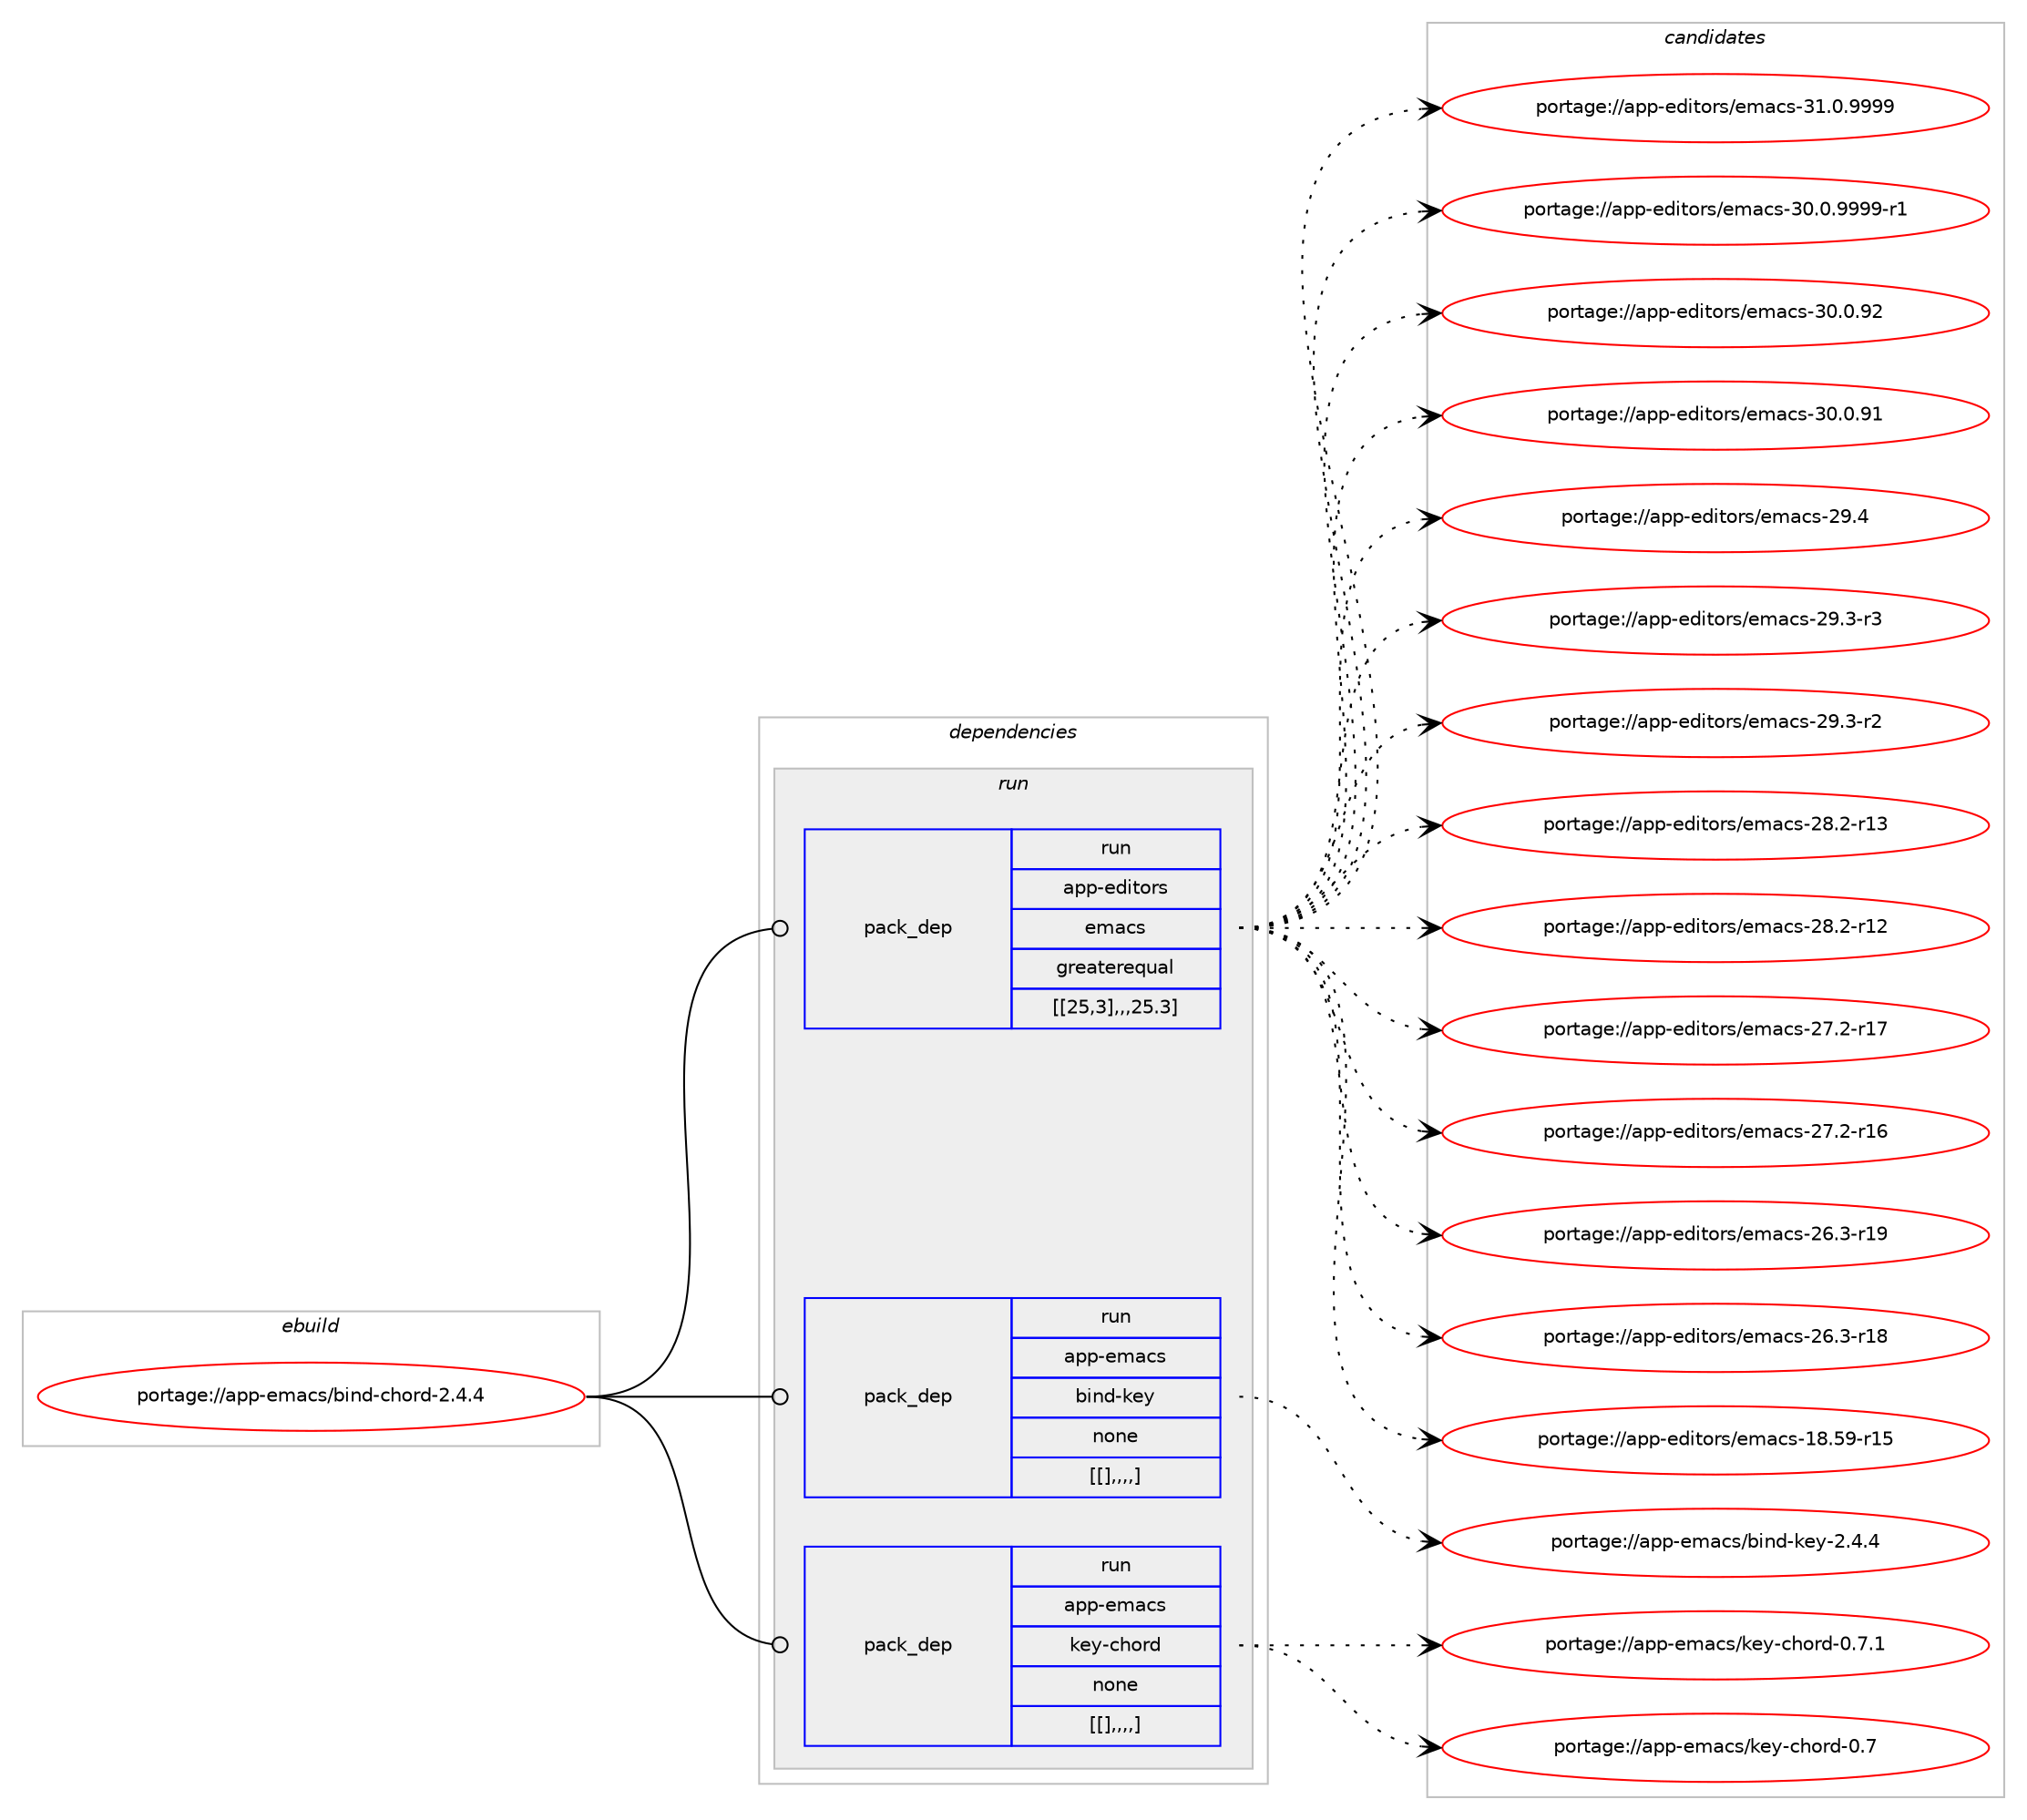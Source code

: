 digraph prolog {

# *************
# Graph options
# *************

newrank=true;
concentrate=true;
compound=true;
graph [rankdir=LR,fontname=Helvetica,fontsize=10,ranksep=1.5];#, ranksep=2.5, nodesep=0.2];
edge  [arrowhead=vee];
node  [fontname=Helvetica,fontsize=10];

# **********
# The ebuild
# **********

subgraph cluster_leftcol {
color=gray;
label=<<i>ebuild</i>>;
id [label="portage://app-emacs/bind-chord-2.4.4", color=red, width=4, href="../app-emacs/bind-chord-2.4.4.svg"];
}

# ****************
# The dependencies
# ****************

subgraph cluster_midcol {
color=gray;
label=<<i>dependencies</i>>;
subgraph cluster_compile {
fillcolor="#eeeeee";
style=filled;
label=<<i>compile</i>>;
}
subgraph cluster_compileandrun {
fillcolor="#eeeeee";
style=filled;
label=<<i>compile and run</i>>;
}
subgraph cluster_run {
fillcolor="#eeeeee";
style=filled;
label=<<i>run</i>>;
subgraph pack14632 {
dependency20270 [label=<<TABLE BORDER="0" CELLBORDER="1" CELLSPACING="0" CELLPADDING="4" WIDTH="220"><TR><TD ROWSPAN="6" CELLPADDING="30">pack_dep</TD></TR><TR><TD WIDTH="110">run</TD></TR><TR><TD>app-editors</TD></TR><TR><TD>emacs</TD></TR><TR><TD>greaterequal</TD></TR><TR><TD>[[25,3],,,25.3]</TD></TR></TABLE>>, shape=none, color=blue];
}
id:e -> dependency20270:w [weight=20,style="solid",arrowhead="odot"];
subgraph pack14635 {
dependency20276 [label=<<TABLE BORDER="0" CELLBORDER="1" CELLSPACING="0" CELLPADDING="4" WIDTH="220"><TR><TD ROWSPAN="6" CELLPADDING="30">pack_dep</TD></TR><TR><TD WIDTH="110">run</TD></TR><TR><TD>app-emacs</TD></TR><TR><TD>bind-key</TD></TR><TR><TD>none</TD></TR><TR><TD>[[],,,,]</TD></TR></TABLE>>, shape=none, color=blue];
}
id:e -> dependency20276:w [weight=20,style="solid",arrowhead="odot"];
subgraph pack14638 {
dependency20305 [label=<<TABLE BORDER="0" CELLBORDER="1" CELLSPACING="0" CELLPADDING="4" WIDTH="220"><TR><TD ROWSPAN="6" CELLPADDING="30">pack_dep</TD></TR><TR><TD WIDTH="110">run</TD></TR><TR><TD>app-emacs</TD></TR><TR><TD>key-chord</TD></TR><TR><TD>none</TD></TR><TR><TD>[[],,,,]</TD></TR></TABLE>>, shape=none, color=blue];
}
id:e -> dependency20305:w [weight=20,style="solid",arrowhead="odot"];
}
}

# **************
# The candidates
# **************

subgraph cluster_choices {
rank=same;
color=gray;
label=<<i>candidates</i>>;

subgraph choice12940 {
color=black;
nodesep=1;
choice971121124510110010511611111411547101109979911545514946484657575757 [label="portage://app-editors/emacs-31.0.9999", color=red, width=4,href="../app-editors/emacs-31.0.9999.svg"];
choice9711211245101100105116111114115471011099799115455148464846575757574511449 [label="portage://app-editors/emacs-30.0.9999-r1", color=red, width=4,href="../app-editors/emacs-30.0.9999-r1.svg"];
choice97112112451011001051161111141154710110997991154551484648465750 [label="portage://app-editors/emacs-30.0.92", color=red, width=4,href="../app-editors/emacs-30.0.92.svg"];
choice97112112451011001051161111141154710110997991154551484648465749 [label="portage://app-editors/emacs-30.0.91", color=red, width=4,href="../app-editors/emacs-30.0.91.svg"];
choice97112112451011001051161111141154710110997991154550574652 [label="portage://app-editors/emacs-29.4", color=red, width=4,href="../app-editors/emacs-29.4.svg"];
choice971121124510110010511611111411547101109979911545505746514511451 [label="portage://app-editors/emacs-29.3-r3", color=red, width=4,href="../app-editors/emacs-29.3-r3.svg"];
choice971121124510110010511611111411547101109979911545505746514511450 [label="portage://app-editors/emacs-29.3-r2", color=red, width=4,href="../app-editors/emacs-29.3-r2.svg"];
choice97112112451011001051161111141154710110997991154550564650451144951 [label="portage://app-editors/emacs-28.2-r13", color=red, width=4,href="../app-editors/emacs-28.2-r13.svg"];
choice97112112451011001051161111141154710110997991154550564650451144950 [label="portage://app-editors/emacs-28.2-r12", color=red, width=4,href="../app-editors/emacs-28.2-r12.svg"];
choice97112112451011001051161111141154710110997991154550554650451144955 [label="portage://app-editors/emacs-27.2-r17", color=red, width=4,href="../app-editors/emacs-27.2-r17.svg"];
choice97112112451011001051161111141154710110997991154550554650451144954 [label="portage://app-editors/emacs-27.2-r16", color=red, width=4,href="../app-editors/emacs-27.2-r16.svg"];
choice97112112451011001051161111141154710110997991154550544651451144957 [label="portage://app-editors/emacs-26.3-r19", color=red, width=4,href="../app-editors/emacs-26.3-r19.svg"];
choice97112112451011001051161111141154710110997991154550544651451144956 [label="portage://app-editors/emacs-26.3-r18", color=red, width=4,href="../app-editors/emacs-26.3-r18.svg"];
choice9711211245101100105116111114115471011099799115454956465357451144953 [label="portage://app-editors/emacs-18.59-r15", color=red, width=4,href="../app-editors/emacs-18.59-r15.svg"];
dependency20270:e -> choice971121124510110010511611111411547101109979911545514946484657575757:w [style=dotted,weight="100"];
dependency20270:e -> choice9711211245101100105116111114115471011099799115455148464846575757574511449:w [style=dotted,weight="100"];
dependency20270:e -> choice97112112451011001051161111141154710110997991154551484648465750:w [style=dotted,weight="100"];
dependency20270:e -> choice97112112451011001051161111141154710110997991154551484648465749:w [style=dotted,weight="100"];
dependency20270:e -> choice97112112451011001051161111141154710110997991154550574652:w [style=dotted,weight="100"];
dependency20270:e -> choice971121124510110010511611111411547101109979911545505746514511451:w [style=dotted,weight="100"];
dependency20270:e -> choice971121124510110010511611111411547101109979911545505746514511450:w [style=dotted,weight="100"];
dependency20270:e -> choice97112112451011001051161111141154710110997991154550564650451144951:w [style=dotted,weight="100"];
dependency20270:e -> choice97112112451011001051161111141154710110997991154550564650451144950:w [style=dotted,weight="100"];
dependency20270:e -> choice97112112451011001051161111141154710110997991154550554650451144955:w [style=dotted,weight="100"];
dependency20270:e -> choice97112112451011001051161111141154710110997991154550554650451144954:w [style=dotted,weight="100"];
dependency20270:e -> choice97112112451011001051161111141154710110997991154550544651451144957:w [style=dotted,weight="100"];
dependency20270:e -> choice97112112451011001051161111141154710110997991154550544651451144956:w [style=dotted,weight="100"];
dependency20270:e -> choice9711211245101100105116111114115471011099799115454956465357451144953:w [style=dotted,weight="100"];
}
subgraph choice12957 {
color=black;
nodesep=1;
choice97112112451011099799115479810511010045107101121455046524652 [label="portage://app-emacs/bind-key-2.4.4", color=red, width=4,href="../app-emacs/bind-key-2.4.4.svg"];
dependency20276:e -> choice97112112451011099799115479810511010045107101121455046524652:w [style=dotted,weight="100"];
}
subgraph choice12962 {
color=black;
nodesep=1;
choice97112112451011099799115471071011214599104111114100454846554649 [label="portage://app-emacs/key-chord-0.7.1", color=red, width=4,href="../app-emacs/key-chord-0.7.1.svg"];
choice9711211245101109979911547107101121459910411111410045484655 [label="portage://app-emacs/key-chord-0.7", color=red, width=4,href="../app-emacs/key-chord-0.7.svg"];
dependency20305:e -> choice97112112451011099799115471071011214599104111114100454846554649:w [style=dotted,weight="100"];
dependency20305:e -> choice9711211245101109979911547107101121459910411111410045484655:w [style=dotted,weight="100"];
}
}

}
